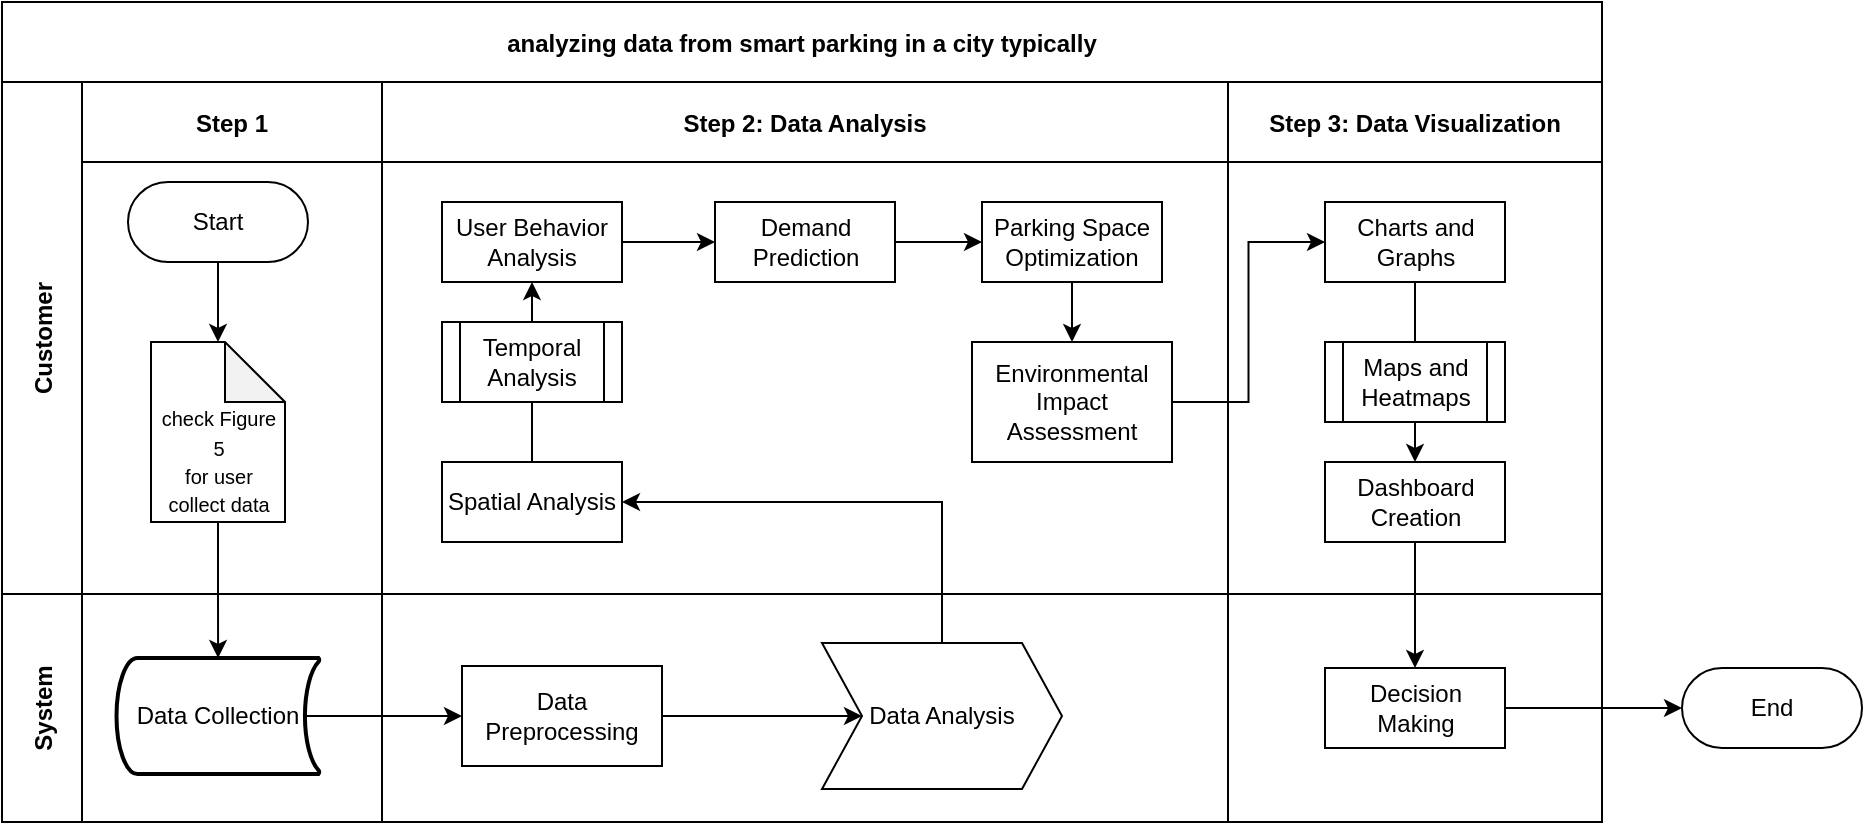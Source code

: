 <mxfile version="21.7.5" type="github">
  <diagram id="kgpKYQtTHZ0yAKxKKP6v" name="Page-1">
    <mxGraphModel dx="1105" dy="616" grid="1" gridSize="10" guides="1" tooltips="1" connect="1" arrows="1" fold="1" page="1" pageScale="1" pageWidth="850" pageHeight="1100" math="0" shadow="0">
      <root>
        <mxCell id="0" />
        <mxCell id="1" parent="0" />
        <mxCell id="3nuBFxr9cyL0pnOWT2aG-1" value="analyzing data from smart parking in a city typically" style="shape=table;childLayout=tableLayout;startSize=40;collapsible=0;recursiveResize=0;expand=0;fillColor=none;fontStyle=1" parent="1" vertex="1">
          <mxGeometry x="30" y="70" width="800" height="410" as="geometry" />
        </mxCell>
        <mxCell id="3nuBFxr9cyL0pnOWT2aG-3" value="Customer" style="shape=tableRow;horizontal=0;swimlaneHead=0;swimlaneBody=0;top=0;left=0;bottom=0;right=0;fillColor=none;points=[[0,0.5],[1,0.5]];portConstraint=eastwest;startSize=40;collapsible=0;recursiveResize=0;expand=0;fontStyle=1;" parent="3nuBFxr9cyL0pnOWT2aG-1" vertex="1">
          <mxGeometry y="40" width="800" height="256" as="geometry" />
        </mxCell>
        <mxCell id="3nuBFxr9cyL0pnOWT2aG-4" value="Step 1" style="swimlane;swimlaneHead=0;swimlaneBody=0;connectable=0;fillColor=none;startSize=40;collapsible=0;recursiveResize=0;expand=0;fontStyle=1;" parent="3nuBFxr9cyL0pnOWT2aG-3" vertex="1">
          <mxGeometry x="40" width="150" height="256" as="geometry">
            <mxRectangle width="150" height="256" as="alternateBounds" />
          </mxGeometry>
        </mxCell>
        <mxCell id="bw-qzMAU-SOdphB2bYer-25" value="" style="edgeStyle=orthogonalEdgeStyle;rounded=0;orthogonalLoop=1;jettySize=auto;html=1;" edge="1" parent="3nuBFxr9cyL0pnOWT2aG-4" source="3nuBFxr9cyL0pnOWT2aG-6" target="bw-qzMAU-SOdphB2bYer-5">
          <mxGeometry relative="1" as="geometry" />
        </mxCell>
        <mxCell id="3nuBFxr9cyL0pnOWT2aG-6" value="Start" style="rounded=1;whiteSpace=wrap;html=1;arcSize=50;" parent="3nuBFxr9cyL0pnOWT2aG-4" vertex="1">
          <mxGeometry x="23" y="50" width="90" height="40" as="geometry" />
        </mxCell>
        <mxCell id="bw-qzMAU-SOdphB2bYer-5" value="&lt;font style=&quot;font-size: 10px;&quot;&gt;&lt;br&gt;&lt;br&gt;check Figure 5&lt;br&gt;for user collect data&lt;/font&gt;" style="shape=note;whiteSpace=wrap;html=1;backgroundOutline=1;darkOpacity=0.05;" vertex="1" parent="3nuBFxr9cyL0pnOWT2aG-4">
          <mxGeometry x="34.5" y="130" width="67" height="90" as="geometry" />
        </mxCell>
        <mxCell id="3nuBFxr9cyL0pnOWT2aG-8" value="Step 2: Data Analysis" style="swimlane;swimlaneHead=0;swimlaneBody=0;connectable=0;fillColor=none;startSize=40;collapsible=0;recursiveResize=0;expand=0;fontStyle=1;" parent="3nuBFxr9cyL0pnOWT2aG-3" vertex="1">
          <mxGeometry x="190" width="423" height="256" as="geometry">
            <mxRectangle width="423" height="256" as="alternateBounds" />
          </mxGeometry>
        </mxCell>
        <mxCell id="bw-qzMAU-SOdphB2bYer-11" value="" style="edgeStyle=orthogonalEdgeStyle;rounded=0;orthogonalLoop=1;jettySize=auto;html=1;" edge="1" parent="3nuBFxr9cyL0pnOWT2aG-8" source="3nuBFxr9cyL0pnOWT2aG-9" target="3nuBFxr9cyL0pnOWT2aG-10">
          <mxGeometry relative="1" as="geometry" />
        </mxCell>
        <mxCell id="3nuBFxr9cyL0pnOWT2aG-9" value="Spatial Analysis" style="rounded=0;whiteSpace=wrap;html=1;" parent="3nuBFxr9cyL0pnOWT2aG-8" vertex="1">
          <mxGeometry x="30" y="190" width="90" height="40" as="geometry" />
        </mxCell>
        <mxCell id="3nuBFxr9cyL0pnOWT2aG-22" value="Temporal Analysis" style="shape=process;whiteSpace=wrap;html=1;backgroundOutline=1;" parent="3nuBFxr9cyL0pnOWT2aG-8" vertex="1">
          <mxGeometry x="30" y="120" width="90" height="40" as="geometry" />
        </mxCell>
        <mxCell id="bw-qzMAU-SOdphB2bYer-12" value="" style="edgeStyle=orthogonalEdgeStyle;rounded=0;orthogonalLoop=1;jettySize=auto;html=1;" edge="1" parent="3nuBFxr9cyL0pnOWT2aG-8" source="3nuBFxr9cyL0pnOWT2aG-10" target="3nuBFxr9cyL0pnOWT2aG-13">
          <mxGeometry relative="1" as="geometry" />
        </mxCell>
        <mxCell id="3nuBFxr9cyL0pnOWT2aG-10" value="User Behavior Analysis" style="rounded=0;whiteSpace=wrap;html=1;" parent="3nuBFxr9cyL0pnOWT2aG-8" vertex="1">
          <mxGeometry x="30" y="60" width="90" height="40" as="geometry" />
        </mxCell>
        <mxCell id="bw-qzMAU-SOdphB2bYer-13" value="" style="edgeStyle=orthogonalEdgeStyle;rounded=0;orthogonalLoop=1;jettySize=auto;html=1;" edge="1" parent="3nuBFxr9cyL0pnOWT2aG-8" source="3nuBFxr9cyL0pnOWT2aG-13" target="3nuBFxr9cyL0pnOWT2aG-20">
          <mxGeometry relative="1" as="geometry" />
        </mxCell>
        <mxCell id="3nuBFxr9cyL0pnOWT2aG-13" value="Demand Prediction" style="rounded=0;whiteSpace=wrap;html=1;" parent="3nuBFxr9cyL0pnOWT2aG-8" vertex="1">
          <mxGeometry x="166.5" y="60" width="90" height="40" as="geometry" />
        </mxCell>
        <mxCell id="bw-qzMAU-SOdphB2bYer-14" value="" style="edgeStyle=orthogonalEdgeStyle;rounded=0;orthogonalLoop=1;jettySize=auto;html=1;" edge="1" parent="3nuBFxr9cyL0pnOWT2aG-8" source="3nuBFxr9cyL0pnOWT2aG-20" target="bw-qzMAU-SOdphB2bYer-9">
          <mxGeometry relative="1" as="geometry" />
        </mxCell>
        <mxCell id="3nuBFxr9cyL0pnOWT2aG-20" value="Parking Space Optimization" style="rounded=0;whiteSpace=wrap;html=1;" parent="3nuBFxr9cyL0pnOWT2aG-8" vertex="1">
          <mxGeometry x="300" y="60" width="90" height="40" as="geometry" />
        </mxCell>
        <mxCell id="bw-qzMAU-SOdphB2bYer-9" value="Environmental Impact Assessment" style="rounded=0;whiteSpace=wrap;html=1;" vertex="1" parent="3nuBFxr9cyL0pnOWT2aG-8">
          <mxGeometry x="295" y="130" width="100" height="60" as="geometry" />
        </mxCell>
        <mxCell id="3nuBFxr9cyL0pnOWT2aG-11" value="Step 3: Data Visualization" style="swimlane;swimlaneHead=0;swimlaneBody=0;connectable=0;fillColor=none;startSize=40;collapsible=0;recursiveResize=0;expand=0;fontStyle=1;" parent="3nuBFxr9cyL0pnOWT2aG-3" vertex="1">
          <mxGeometry x="613" width="187" height="256" as="geometry">
            <mxRectangle width="187" height="256" as="alternateBounds" />
          </mxGeometry>
        </mxCell>
        <mxCell id="bw-qzMAU-SOdphB2bYer-22" value="" style="edgeStyle=orthogonalEdgeStyle;rounded=0;orthogonalLoop=1;jettySize=auto;html=1;" edge="1" parent="3nuBFxr9cyL0pnOWT2aG-11" source="bw-qzMAU-SOdphB2bYer-17" target="bw-qzMAU-SOdphB2bYer-19">
          <mxGeometry relative="1" as="geometry" />
        </mxCell>
        <mxCell id="bw-qzMAU-SOdphB2bYer-17" value="Charts and Graphs" style="rounded=0;whiteSpace=wrap;html=1;" vertex="1" parent="3nuBFxr9cyL0pnOWT2aG-11">
          <mxGeometry x="48.5" y="60" width="90" height="40" as="geometry" />
        </mxCell>
        <mxCell id="bw-qzMAU-SOdphB2bYer-18" value="Maps and Heatmaps" style="shape=process;whiteSpace=wrap;html=1;backgroundOutline=1;" vertex="1" parent="3nuBFxr9cyL0pnOWT2aG-11">
          <mxGeometry x="48.5" y="130" width="90" height="40" as="geometry" />
        </mxCell>
        <mxCell id="bw-qzMAU-SOdphB2bYer-19" value="Dashboard Creation" style="rounded=0;whiteSpace=wrap;html=1;" vertex="1" parent="3nuBFxr9cyL0pnOWT2aG-11">
          <mxGeometry x="48.5" y="190" width="90" height="40" as="geometry" />
        </mxCell>
        <mxCell id="bw-qzMAU-SOdphB2bYer-24" style="edgeStyle=orthogonalEdgeStyle;rounded=0;orthogonalLoop=1;jettySize=auto;html=1;entryX=0;entryY=0.5;entryDx=0;entryDy=0;" edge="1" parent="3nuBFxr9cyL0pnOWT2aG-3" source="bw-qzMAU-SOdphB2bYer-9" target="bw-qzMAU-SOdphB2bYer-17">
          <mxGeometry relative="1" as="geometry" />
        </mxCell>
        <mxCell id="3nuBFxr9cyL0pnOWT2aG-15" value="System" style="shape=tableRow;horizontal=0;swimlaneHead=0;swimlaneBody=0;top=0;left=0;bottom=0;right=0;fillColor=none;points=[[0,0.5],[1,0.5]];portConstraint=eastwest;startSize=40;collapsible=0;recursiveResize=0;expand=0;fontStyle=1;" parent="3nuBFxr9cyL0pnOWT2aG-1" vertex="1">
          <mxGeometry y="296" width="800" height="114" as="geometry" />
        </mxCell>
        <mxCell id="3nuBFxr9cyL0pnOWT2aG-16" value="" style="swimlane;swimlaneHead=0;swimlaneBody=0;connectable=0;fillColor=none;startSize=0;collapsible=0;recursiveResize=0;expand=0;fontStyle=1;" parent="3nuBFxr9cyL0pnOWT2aG-15" vertex="1">
          <mxGeometry x="40" width="150" height="114" as="geometry">
            <mxRectangle width="150" height="114" as="alternateBounds" />
          </mxGeometry>
        </mxCell>
        <mxCell id="bw-qzMAU-SOdphB2bYer-1" value="Data Collection" style="strokeWidth=2;html=1;shape=mxgraph.flowchart.stored_data;whiteSpace=wrap;" vertex="1" parent="3nuBFxr9cyL0pnOWT2aG-16">
          <mxGeometry x="17.25" y="32" width="101.5" height="58" as="geometry" />
        </mxCell>
        <mxCell id="3nuBFxr9cyL0pnOWT2aG-18" value="" style="swimlane;swimlaneHead=0;swimlaneBody=0;connectable=0;fillColor=none;startSize=0;collapsible=0;recursiveResize=0;expand=0;fontStyle=1;" parent="3nuBFxr9cyL0pnOWT2aG-15" vertex="1">
          <mxGeometry x="190" width="423" height="114" as="geometry">
            <mxRectangle width="423" height="114" as="alternateBounds" />
          </mxGeometry>
        </mxCell>
        <mxCell id="bw-qzMAU-SOdphB2bYer-3" value="Data Analysis" style="shape=step;perimeter=stepPerimeter;whiteSpace=wrap;html=1;fixedSize=1;" vertex="1" parent="3nuBFxr9cyL0pnOWT2aG-18">
          <mxGeometry x="220" y="24.5" width="120" height="73" as="geometry" />
        </mxCell>
        <mxCell id="bw-qzMAU-SOdphB2bYer-28" value="" style="edgeStyle=orthogonalEdgeStyle;rounded=0;orthogonalLoop=1;jettySize=auto;html=1;" edge="1" parent="3nuBFxr9cyL0pnOWT2aG-18" source="bw-qzMAU-SOdphB2bYer-2" target="bw-qzMAU-SOdphB2bYer-3">
          <mxGeometry relative="1" as="geometry" />
        </mxCell>
        <mxCell id="bw-qzMAU-SOdphB2bYer-2" value="Data Preprocessing" style="html=1;dashed=0;whiteSpace=wrap;" vertex="1" parent="3nuBFxr9cyL0pnOWT2aG-18">
          <mxGeometry x="40" y="36" width="100" height="50" as="geometry" />
        </mxCell>
        <mxCell id="3nuBFxr9cyL0pnOWT2aG-23" value="" style="swimlane;swimlaneHead=0;swimlaneBody=0;connectable=0;fillColor=none;startSize=0;collapsible=0;recursiveResize=0;expand=0;fontStyle=1;" parent="3nuBFxr9cyL0pnOWT2aG-15" vertex="1">
          <mxGeometry x="613" width="187" height="114" as="geometry">
            <mxRectangle width="187" height="114" as="alternateBounds" />
          </mxGeometry>
        </mxCell>
        <mxCell id="bw-qzMAU-SOdphB2bYer-20" value="Decision Making" style="rounded=0;whiteSpace=wrap;html=1;" vertex="1" parent="3nuBFxr9cyL0pnOWT2aG-23">
          <mxGeometry x="48.5" y="37" width="90" height="40" as="geometry" />
        </mxCell>
        <mxCell id="bw-qzMAU-SOdphB2bYer-27" value="" style="edgeStyle=orthogonalEdgeStyle;rounded=0;orthogonalLoop=1;jettySize=auto;html=1;exitX=0.93;exitY=0.5;exitDx=0;exitDy=0;exitPerimeter=0;" edge="1" parent="3nuBFxr9cyL0pnOWT2aG-15" source="bw-qzMAU-SOdphB2bYer-1" target="bw-qzMAU-SOdphB2bYer-2">
          <mxGeometry relative="1" as="geometry" />
        </mxCell>
        <mxCell id="bw-qzMAU-SOdphB2bYer-16" value="" style="edgeStyle=orthogonalEdgeStyle;rounded=0;orthogonalLoop=1;jettySize=auto;html=1;entryX=1;entryY=0.5;entryDx=0;entryDy=0;exitX=0.5;exitY=0;exitDx=0;exitDy=0;" edge="1" parent="3nuBFxr9cyL0pnOWT2aG-1" source="bw-qzMAU-SOdphB2bYer-3" target="3nuBFxr9cyL0pnOWT2aG-9">
          <mxGeometry relative="1" as="geometry">
            <mxPoint x="400" y="210" as="sourcePoint" />
            <mxPoint x="400" y="234" as="targetPoint" />
            <Array as="points">
              <mxPoint x="470" y="250" />
            </Array>
          </mxGeometry>
        </mxCell>
        <mxCell id="bw-qzMAU-SOdphB2bYer-23" value="" style="edgeStyle=orthogonalEdgeStyle;rounded=0;orthogonalLoop=1;jettySize=auto;html=1;" edge="1" parent="3nuBFxr9cyL0pnOWT2aG-1" source="bw-qzMAU-SOdphB2bYer-19" target="bw-qzMAU-SOdphB2bYer-20">
          <mxGeometry relative="1" as="geometry" />
        </mxCell>
        <mxCell id="bw-qzMAU-SOdphB2bYer-26" value="" style="edgeStyle=orthogonalEdgeStyle;rounded=0;orthogonalLoop=1;jettySize=auto;html=1;" edge="1" parent="3nuBFxr9cyL0pnOWT2aG-1" source="bw-qzMAU-SOdphB2bYer-5" target="bw-qzMAU-SOdphB2bYer-1">
          <mxGeometry relative="1" as="geometry" />
        </mxCell>
        <mxCell id="3nuBFxr9cyL0pnOWT2aG-14" value="End" style="rounded=1;whiteSpace=wrap;html=1;arcSize=50;" parent="1" vertex="1">
          <mxGeometry x="870" y="403" width="90" height="40" as="geometry" />
        </mxCell>
        <mxCell id="bw-qzMAU-SOdphB2bYer-21" value="" style="edgeStyle=orthogonalEdgeStyle;rounded=0;orthogonalLoop=1;jettySize=auto;html=1;" edge="1" parent="1" source="bw-qzMAU-SOdphB2bYer-20" target="3nuBFxr9cyL0pnOWT2aG-14">
          <mxGeometry relative="1" as="geometry" />
        </mxCell>
      </root>
    </mxGraphModel>
  </diagram>
</mxfile>
